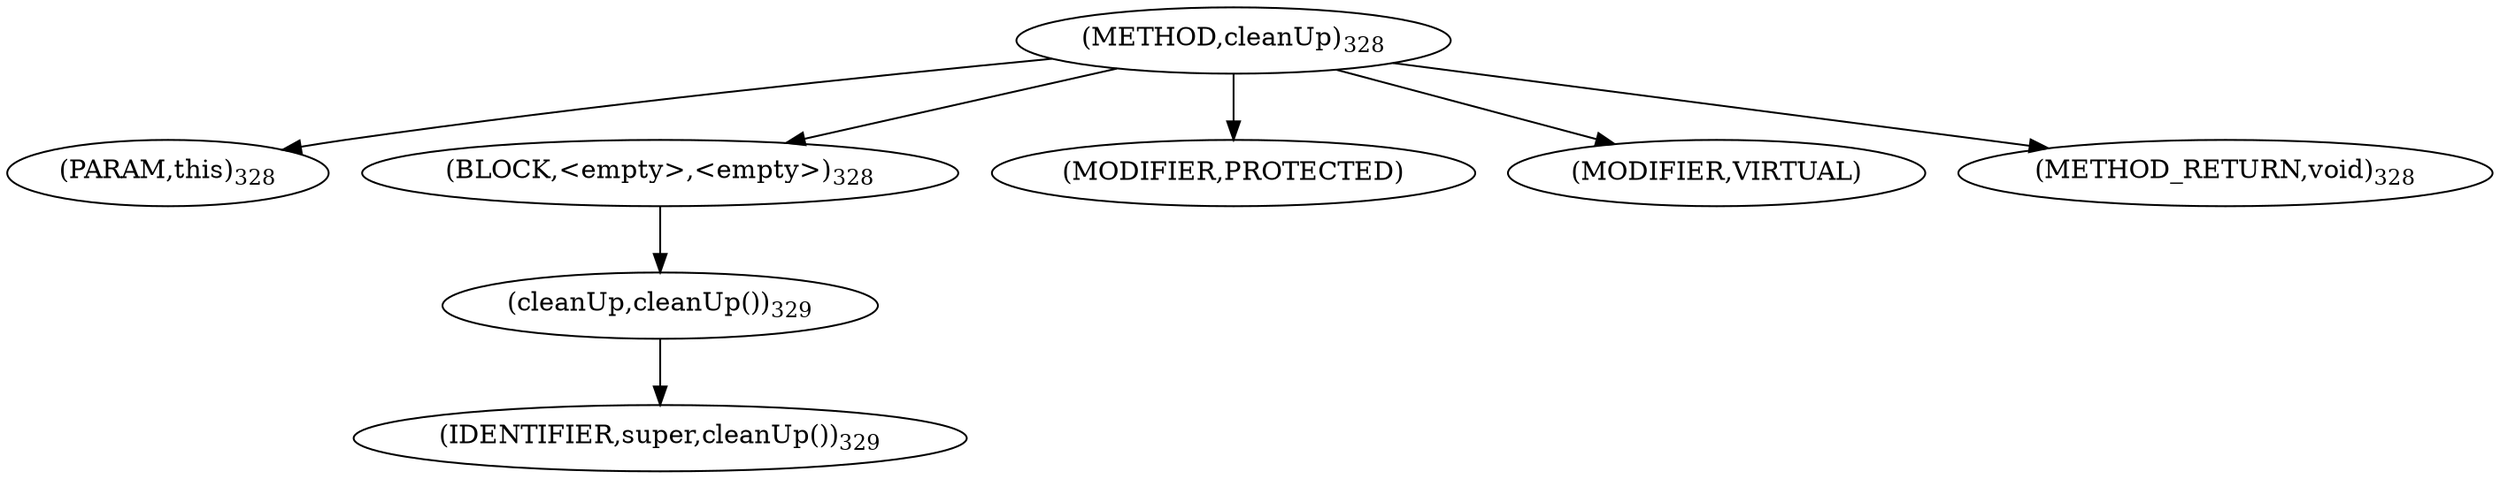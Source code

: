 digraph "cleanUp" {  
"751" [label = <(METHOD,cleanUp)<SUB>328</SUB>> ]
"752" [label = <(PARAM,this)<SUB>328</SUB>> ]
"753" [label = <(BLOCK,&lt;empty&gt;,&lt;empty&gt;)<SUB>328</SUB>> ]
"754" [label = <(cleanUp,cleanUp())<SUB>329</SUB>> ]
"755" [label = <(IDENTIFIER,super,cleanUp())<SUB>329</SUB>> ]
"756" [label = <(MODIFIER,PROTECTED)> ]
"757" [label = <(MODIFIER,VIRTUAL)> ]
"758" [label = <(METHOD_RETURN,void)<SUB>328</SUB>> ]
  "751" -> "752" 
  "751" -> "753" 
  "751" -> "756" 
  "751" -> "757" 
  "751" -> "758" 
  "753" -> "754" 
  "754" -> "755" 
}
